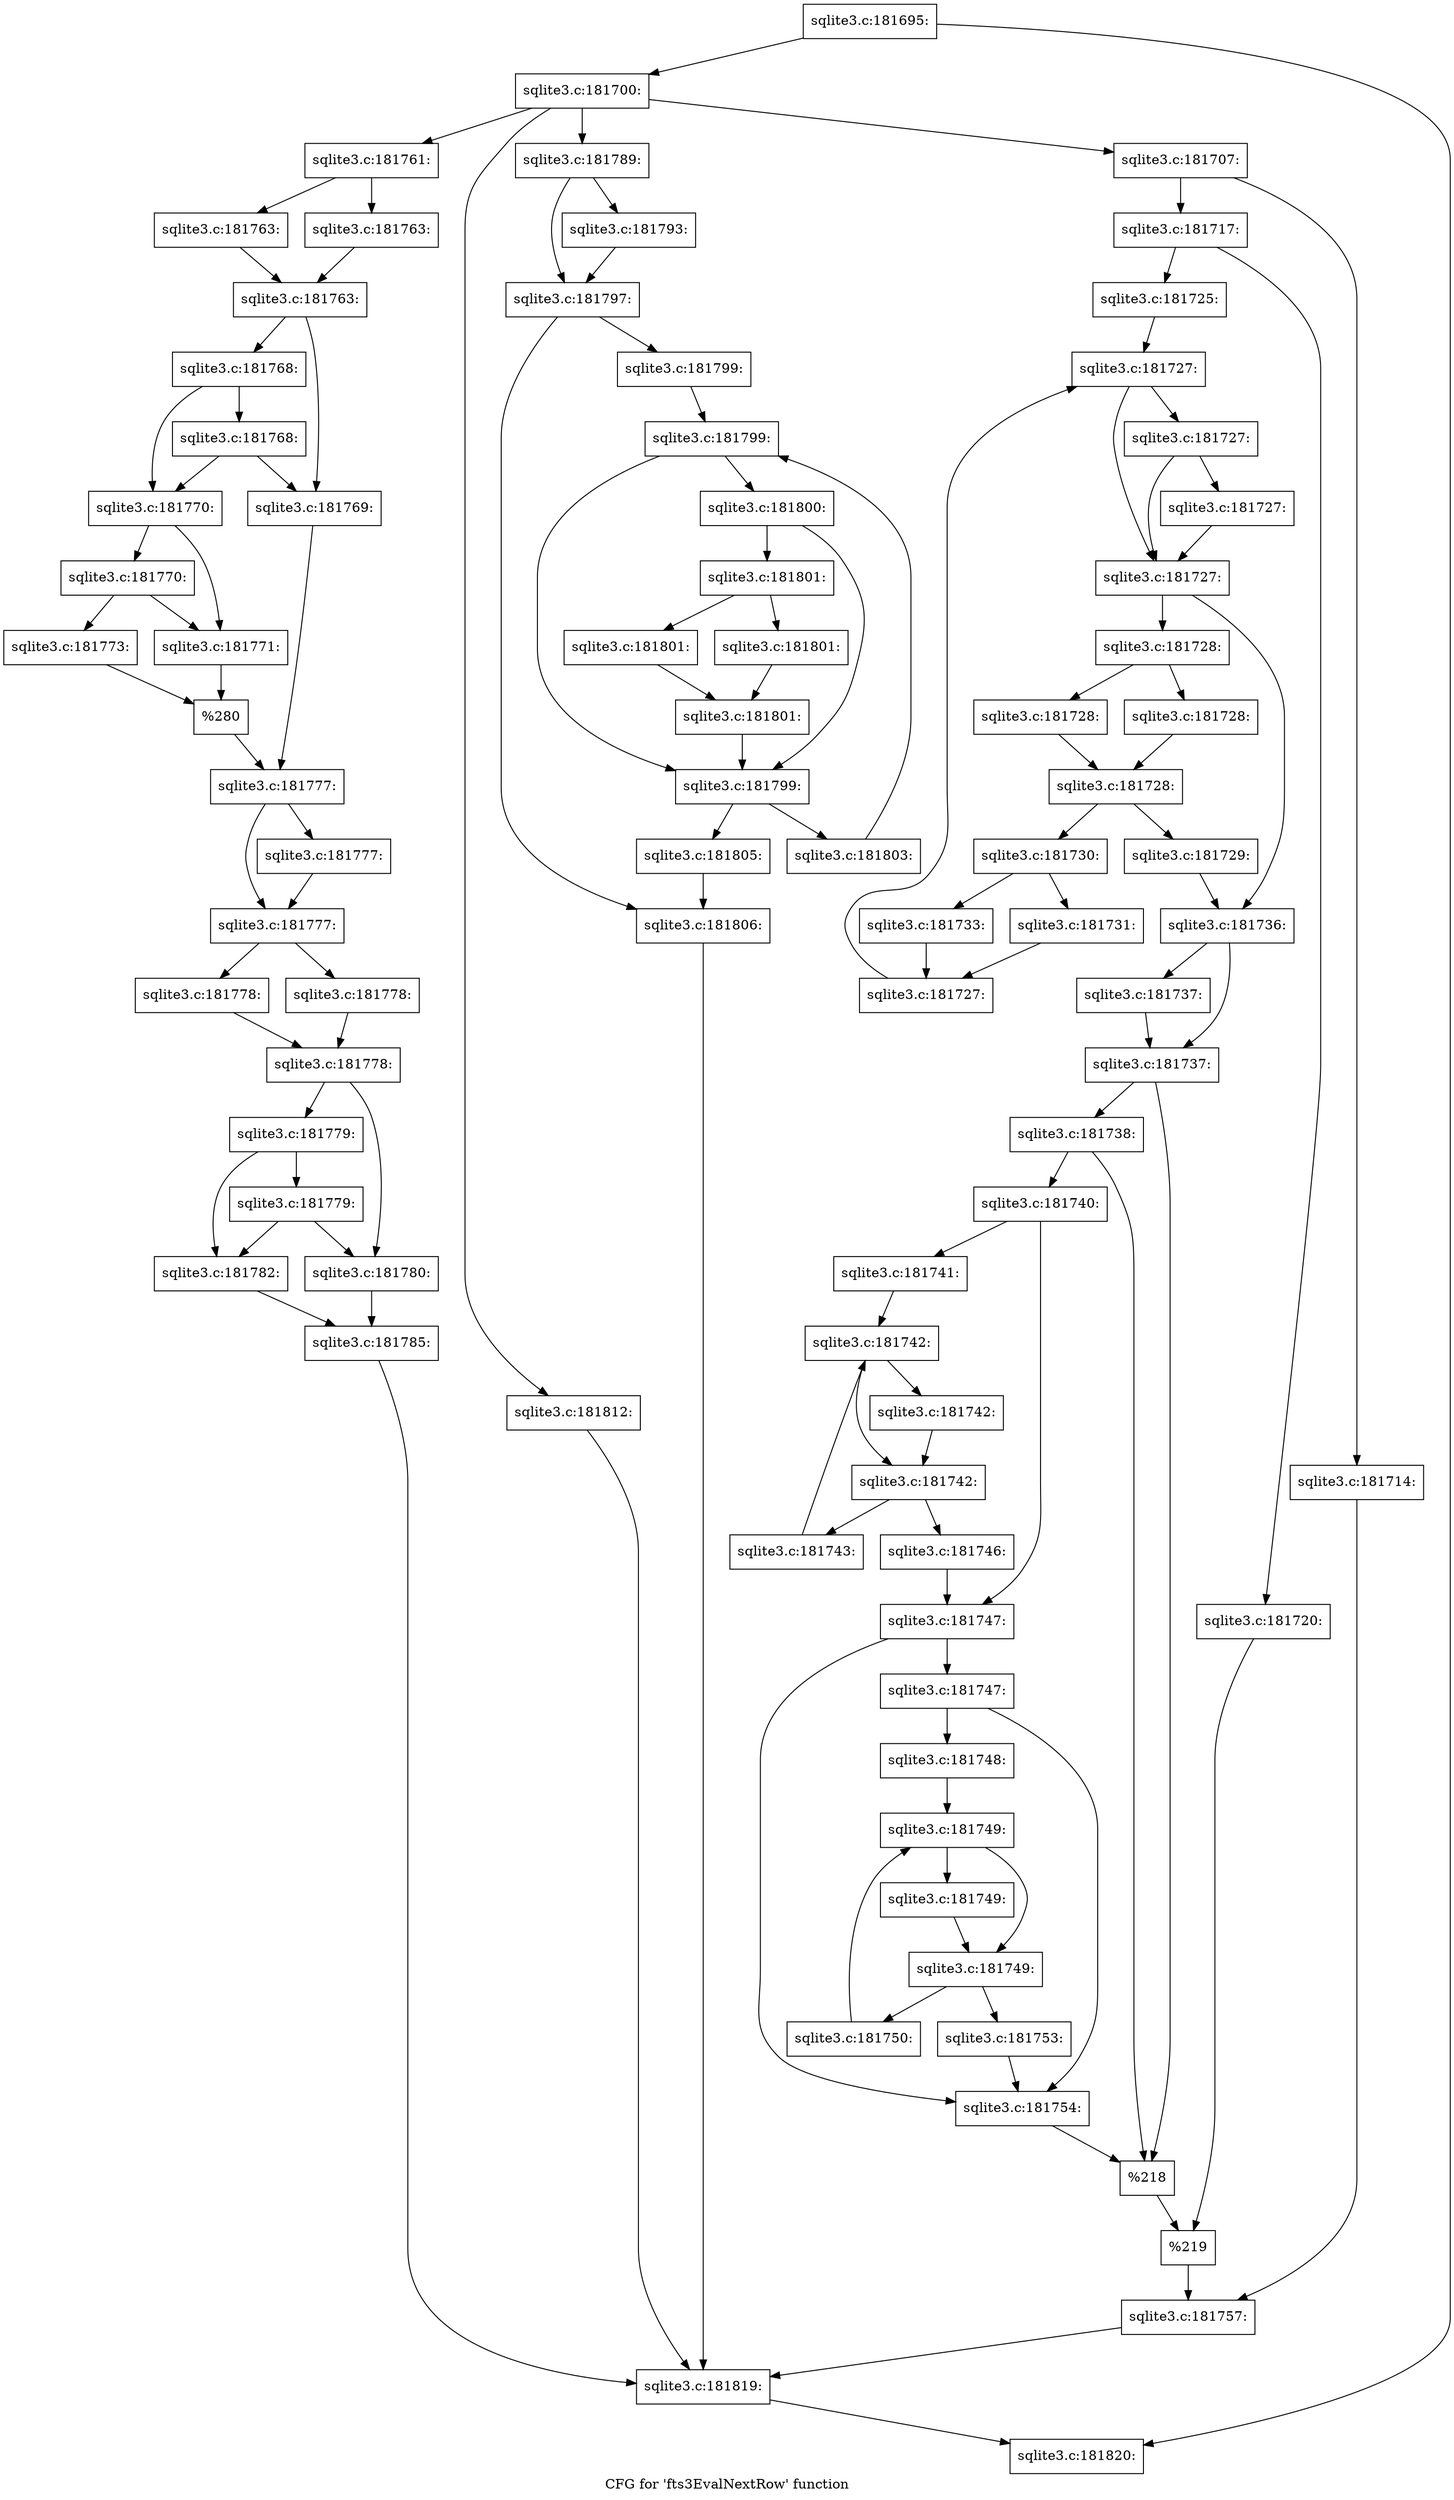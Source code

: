 digraph "CFG for 'fts3EvalNextRow' function" {
	label="CFG for 'fts3EvalNextRow' function";

	Node0x55c0f6b6f030 [shape=record,label="{sqlite3.c:181695:}"];
	Node0x55c0f6b6f030 -> Node0x55c0faf7b0c0;
	Node0x55c0f6b6f030 -> Node0x55c0faf7b850;
	Node0x55c0faf7b0c0 [shape=record,label="{sqlite3.c:181700:}"];
	Node0x55c0faf7b0c0 -> Node0x55c0faf7c590;
	Node0x55c0faf7b0c0 -> Node0x55c0faf7c6a0;
	Node0x55c0faf7b0c0 -> Node0x55c0faf89de0;
	Node0x55c0faf7b0c0 -> Node0x55c0faf91740;
	Node0x55c0faf7c6a0 [shape=record,label="{sqlite3.c:181707:}"];
	Node0x55c0faf7c6a0 -> Node0x55c0faf7d330;
	Node0x55c0faf7c6a0 -> Node0x55c0faf7d3d0;
	Node0x55c0faf7d330 [shape=record,label="{sqlite3.c:181714:}"];
	Node0x55c0faf7d330 -> Node0x55c0faf7d380;
	Node0x55c0faf7d3d0 [shape=record,label="{sqlite3.c:181717:}"];
	Node0x55c0faf7d3d0 -> Node0x55c0faf7e4d0;
	Node0x55c0faf7d3d0 -> Node0x55c0faf7e570;
	Node0x55c0faf7e4d0 [shape=record,label="{sqlite3.c:181720:}"];
	Node0x55c0faf7e4d0 -> Node0x55c0faf7e520;
	Node0x55c0faf7e570 [shape=record,label="{sqlite3.c:181725:}"];
	Node0x55c0faf7e570 -> Node0x55c0faf7fc50;
	Node0x55c0faf7fc50 [shape=record,label="{sqlite3.c:181727:}"];
	Node0x55c0faf7fc50 -> Node0x55c0faf7fe30;
	Node0x55c0faf7fc50 -> Node0x55c0faf7fed0;
	Node0x55c0faf7fed0 [shape=record,label="{sqlite3.c:181727:}"];
	Node0x55c0faf7fed0 -> Node0x55c0faf7fe30;
	Node0x55c0faf7fed0 -> Node0x55c0faf7fe80;
	Node0x55c0faf7fe80 [shape=record,label="{sqlite3.c:181727:}"];
	Node0x55c0faf7fe80 -> Node0x55c0faf7fe30;
	Node0x55c0faf7fe30 [shape=record,label="{sqlite3.c:181727:}"];
	Node0x55c0faf7fe30 -> Node0x55c0faf80a40;
	Node0x55c0faf7fe30 -> Node0x55c0faf7fdb0;
	Node0x55c0faf80a40 [shape=record,label="{sqlite3.c:181728:}"];
	Node0x55c0faf80a40 -> Node0x55c0faf81080;
	Node0x55c0faf80a40 -> Node0x55c0faf810d0;
	Node0x55c0faf81080 [shape=record,label="{sqlite3.c:181728:}"];
	Node0x55c0faf81080 -> Node0x55c0faf81120;
	Node0x55c0faf810d0 [shape=record,label="{sqlite3.c:181728:}"];
	Node0x55c0faf810d0 -> Node0x55c0faf81120;
	Node0x55c0faf81120 [shape=record,label="{sqlite3.c:181728:}"];
	Node0x55c0faf81120 -> Node0x55c0faf81e40;
	Node0x55c0faf81120 -> Node0x55c0faf81e90;
	Node0x55c0faf81e40 [shape=record,label="{sqlite3.c:181729:}"];
	Node0x55c0faf81e40 -> Node0x55c0faf7fdb0;
	Node0x55c0faf81e90 [shape=record,label="{sqlite3.c:181730:}"];
	Node0x55c0faf81e90 -> Node0x55c0faf82290;
	Node0x55c0faf81e90 -> Node0x55c0faf82330;
	Node0x55c0faf82290 [shape=record,label="{sqlite3.c:181731:}"];
	Node0x55c0faf82290 -> Node0x55c0faf822e0;
	Node0x55c0faf82330 [shape=record,label="{sqlite3.c:181733:}"];
	Node0x55c0faf82330 -> Node0x55c0faf822e0;
	Node0x55c0faf822e0 [shape=record,label="{sqlite3.c:181727:}"];
	Node0x55c0faf822e0 -> Node0x55c0faf7fc50;
	Node0x55c0faf7fdb0 [shape=record,label="{sqlite3.c:181736:}"];
	Node0x55c0faf7fdb0 -> Node0x55c0faf834d0;
	Node0x55c0faf7fdb0 -> Node0x55c0faf83520;
	Node0x55c0faf83520 [shape=record,label="{sqlite3.c:181737:}"];
	Node0x55c0faf83520 -> Node0x55c0faf834d0;
	Node0x55c0faf834d0 [shape=record,label="{sqlite3.c:181737:}"];
	Node0x55c0faf834d0 -> Node0x55c0faf84150;
	Node0x55c0faf834d0 -> Node0x55c0faf84100;
	Node0x55c0faf84150 [shape=record,label="{sqlite3.c:181738:}"];
	Node0x55c0faf84150 -> Node0x55c0faf840b0;
	Node0x55c0faf84150 -> Node0x55c0faf84100;
	Node0x55c0faf840b0 [shape=record,label="{sqlite3.c:181740:}"];
	Node0x55c0faf840b0 -> Node0x55c0faf84a60;
	Node0x55c0faf840b0 -> Node0x55c0faf84ab0;
	Node0x55c0faf84a60 [shape=record,label="{sqlite3.c:181741:}"];
	Node0x55c0faf84a60 -> Node0x55c0faf85840;
	Node0x55c0faf85840 [shape=record,label="{sqlite3.c:181742:}"];
	Node0x55c0faf85840 -> Node0x55c0faf85a70;
	Node0x55c0faf85840 -> Node0x55c0faf85a20;
	Node0x55c0faf85a70 [shape=record,label="{sqlite3.c:181742:}"];
	Node0x55c0faf85a70 -> Node0x55c0faf85a20;
	Node0x55c0faf85a20 [shape=record,label="{sqlite3.c:181742:}"];
	Node0x55c0faf85a20 -> Node0x55c0faf862c0;
	Node0x55c0faf85a20 -> Node0x55c0faf859a0;
	Node0x55c0faf862c0 [shape=record,label="{sqlite3.c:181743:}"];
	Node0x55c0faf862c0 -> Node0x55c0faf85840;
	Node0x55c0faf859a0 [shape=record,label="{sqlite3.c:181746:}"];
	Node0x55c0faf859a0 -> Node0x55c0faf84ab0;
	Node0x55c0faf84ab0 [shape=record,label="{sqlite3.c:181747:}"];
	Node0x55c0faf84ab0 -> Node0x55c0faf86f30;
	Node0x55c0faf84ab0 -> Node0x55c0faf86ee0;
	Node0x55c0faf86f30 [shape=record,label="{sqlite3.c:181747:}"];
	Node0x55c0faf86f30 -> Node0x55c0faf86e90;
	Node0x55c0faf86f30 -> Node0x55c0faf86ee0;
	Node0x55c0faf86e90 [shape=record,label="{sqlite3.c:181748:}"];
	Node0x55c0faf86e90 -> Node0x55c0faf87fc0;
	Node0x55c0faf87fc0 [shape=record,label="{sqlite3.c:181749:}"];
	Node0x55c0faf87fc0 -> Node0x55c0faf881f0;
	Node0x55c0faf87fc0 -> Node0x55c0faf881a0;
	Node0x55c0faf881f0 [shape=record,label="{sqlite3.c:181749:}"];
	Node0x55c0faf881f0 -> Node0x55c0faf881a0;
	Node0x55c0faf881a0 [shape=record,label="{sqlite3.c:181749:}"];
	Node0x55c0faf881a0 -> Node0x55c0faf88a40;
	Node0x55c0faf881a0 -> Node0x55c0faf88120;
	Node0x55c0faf88a40 [shape=record,label="{sqlite3.c:181750:}"];
	Node0x55c0faf88a40 -> Node0x55c0faf87fc0;
	Node0x55c0faf88120 [shape=record,label="{sqlite3.c:181753:}"];
	Node0x55c0faf88120 -> Node0x55c0faf86ee0;
	Node0x55c0faf86ee0 [shape=record,label="{sqlite3.c:181754:}"];
	Node0x55c0faf86ee0 -> Node0x55c0faf84100;
	Node0x55c0faf84100 [shape=record,label="{%218}"];
	Node0x55c0faf84100 -> Node0x55c0faf7e520;
	Node0x55c0faf7e520 [shape=record,label="{%219}"];
	Node0x55c0faf7e520 -> Node0x55c0faf7d380;
	Node0x55c0faf7d380 [shape=record,label="{sqlite3.c:181757:}"];
	Node0x55c0faf7d380 -> Node0x55c0faf7c340;
	Node0x55c0faf89de0 [shape=record,label="{sqlite3.c:181761:}"];
	Node0x55c0faf89de0 -> Node0x55c0faf8aee0;
	Node0x55c0faf89de0 -> Node0x55c0faf8af30;
	Node0x55c0faf8aee0 [shape=record,label="{sqlite3.c:181763:}"];
	Node0x55c0faf8aee0 -> Node0x55c0faf8af80;
	Node0x55c0faf8af30 [shape=record,label="{sqlite3.c:181763:}"];
	Node0x55c0faf8af30 -> Node0x55c0faf8af80;
	Node0x55c0faf8af80 [shape=record,label="{sqlite3.c:181763:}"];
	Node0x55c0faf8af80 -> Node0x55c0faf8bd60;
	Node0x55c0faf8af80 -> Node0x55c0faf8be50;
	Node0x55c0faf8be50 [shape=record,label="{sqlite3.c:181768:}"];
	Node0x55c0faf8be50 -> Node0x55c0faf8c280;
	Node0x55c0faf8be50 -> Node0x55c0faf8be00;
	Node0x55c0faf8c280 [shape=record,label="{sqlite3.c:181768:}"];
	Node0x55c0faf8c280 -> Node0x55c0faf8bd60;
	Node0x55c0faf8c280 -> Node0x55c0faf8be00;
	Node0x55c0faf8bd60 [shape=record,label="{sqlite3.c:181769:}"];
	Node0x55c0faf8bd60 -> Node0x55c0faf8bdb0;
	Node0x55c0faf8be00 [shape=record,label="{sqlite3.c:181770:}"];
	Node0x55c0faf8be00 -> Node0x55c0faf8ce20;
	Node0x55c0faf8be00 -> Node0x55c0faf8cf10;
	Node0x55c0faf8cf10 [shape=record,label="{sqlite3.c:181770:}"];
	Node0x55c0faf8cf10 -> Node0x55c0faf8ce20;
	Node0x55c0faf8cf10 -> Node0x55c0faf8cec0;
	Node0x55c0faf8ce20 [shape=record,label="{sqlite3.c:181771:}"];
	Node0x55c0faf8ce20 -> Node0x55c0faf8ce70;
	Node0x55c0faf8cec0 [shape=record,label="{sqlite3.c:181773:}"];
	Node0x55c0faf8cec0 -> Node0x55c0faf8ce70;
	Node0x55c0faf8ce70 [shape=record,label="{%280}"];
	Node0x55c0faf8ce70 -> Node0x55c0faf8bdb0;
	Node0x55c0faf8bdb0 [shape=record,label="{sqlite3.c:181777:}"];
	Node0x55c0faf8bdb0 -> Node0x55c0faf8e2e0;
	Node0x55c0faf8bdb0 -> Node0x55c0faf8e290;
	Node0x55c0faf8e2e0 [shape=record,label="{sqlite3.c:181777:}"];
	Node0x55c0faf8e2e0 -> Node0x55c0faf8e290;
	Node0x55c0faf8e290 [shape=record,label="{sqlite3.c:181777:}"];
	Node0x55c0faf8e290 -> Node0x55c0faf8f0b0;
	Node0x55c0faf8e290 -> Node0x55c0faf8f100;
	Node0x55c0faf8f0b0 [shape=record,label="{sqlite3.c:181778:}"];
	Node0x55c0faf8f0b0 -> Node0x55c0faf8f150;
	Node0x55c0faf8f100 [shape=record,label="{sqlite3.c:181778:}"];
	Node0x55c0faf8f100 -> Node0x55c0faf8f150;
	Node0x55c0faf8f150 [shape=record,label="{sqlite3.c:181778:}"];
	Node0x55c0faf8f150 -> Node0x55c0faf8fed0;
	Node0x55c0faf8f150 -> Node0x55c0faf8ffc0;
	Node0x55c0faf8ffc0 [shape=record,label="{sqlite3.c:181779:}"];
	Node0x55c0faf8ffc0 -> Node0x55c0faf903f0;
	Node0x55c0faf8ffc0 -> Node0x55c0faf8ff70;
	Node0x55c0faf903f0 [shape=record,label="{sqlite3.c:181779:}"];
	Node0x55c0faf903f0 -> Node0x55c0faf8fed0;
	Node0x55c0faf903f0 -> Node0x55c0faf8ff70;
	Node0x55c0faf8fed0 [shape=record,label="{sqlite3.c:181780:}"];
	Node0x55c0faf8fed0 -> Node0x55c0faf8ff20;
	Node0x55c0faf8ff70 [shape=record,label="{sqlite3.c:181782:}"];
	Node0x55c0faf8ff70 -> Node0x55c0faf8ff20;
	Node0x55c0faf8ff20 [shape=record,label="{sqlite3.c:181785:}"];
	Node0x55c0faf8ff20 -> Node0x55c0faf7c340;
	Node0x55c0faf91740 [shape=record,label="{sqlite3.c:181789:}"];
	Node0x55c0faf91740 -> Node0x55c0faf923a0;
	Node0x55c0faf91740 -> Node0x55c0faf923f0;
	Node0x55c0faf923a0 [shape=record,label="{sqlite3.c:181793:}"];
	Node0x55c0faf923a0 -> Node0x55c0faf923f0;
	Node0x55c0faf923f0 [shape=record,label="{sqlite3.c:181797:}"];
	Node0x55c0faf923f0 -> Node0x55c0faf93070;
	Node0x55c0faf923f0 -> Node0x55c0faf930c0;
	Node0x55c0faf93070 [shape=record,label="{sqlite3.c:181799:}"];
	Node0x55c0faf93070 -> Node0x55c0faf93630;
	Node0x55c0faf93630 [shape=record,label="{sqlite3.c:181799:}"];
	Node0x55c0faf93630 -> Node0x55c0faf937a0;
	Node0x55c0faf93630 -> Node0x55c0faf93840;
	Node0x55c0faf93840 [shape=record,label="{sqlite3.c:181800:}"];
	Node0x55c0faf93840 -> Node0x55c0faf937a0;
	Node0x55c0faf93840 -> Node0x55c0faf937f0;
	Node0x55c0faf937f0 [shape=record,label="{sqlite3.c:181801:}"];
	Node0x55c0faf937f0 -> Node0x55c0faf941b0;
	Node0x55c0faf937f0 -> Node0x55c0faf94200;
	Node0x55c0faf941b0 [shape=record,label="{sqlite3.c:181801:}"];
	Node0x55c0faf941b0 -> Node0x55c0faf94250;
	Node0x55c0faf94200 [shape=record,label="{sqlite3.c:181801:}"];
	Node0x55c0faf94200 -> Node0x55c0faf94250;
	Node0x55c0faf94250 [shape=record,label="{sqlite3.c:181801:}"];
	Node0x55c0faf94250 -> Node0x55c0faf937a0;
	Node0x55c0faf937a0 [shape=record,label="{sqlite3.c:181799:}"];
	Node0x55c0faf937a0 -> Node0x55c0faf95000;
	Node0x55c0faf937a0 -> Node0x55c0faf93720;
	Node0x55c0faf95000 [shape=record,label="{sqlite3.c:181803:}"];
	Node0x55c0faf95000 -> Node0x55c0faf93630;
	Node0x55c0faf93720 [shape=record,label="{sqlite3.c:181805:}"];
	Node0x55c0faf93720 -> Node0x55c0faf930c0;
	Node0x55c0faf930c0 [shape=record,label="{sqlite3.c:181806:}"];
	Node0x55c0faf930c0 -> Node0x55c0faf7c340;
	Node0x55c0faf7c590 [shape=record,label="{sqlite3.c:181812:}"];
	Node0x55c0faf7c590 -> Node0x55c0faf7c340;
	Node0x55c0faf7c340 [shape=record,label="{sqlite3.c:181819:}"];
	Node0x55c0faf7c340 -> Node0x55c0faf7b850;
	Node0x55c0faf7b850 [shape=record,label="{sqlite3.c:181820:}"];
}
